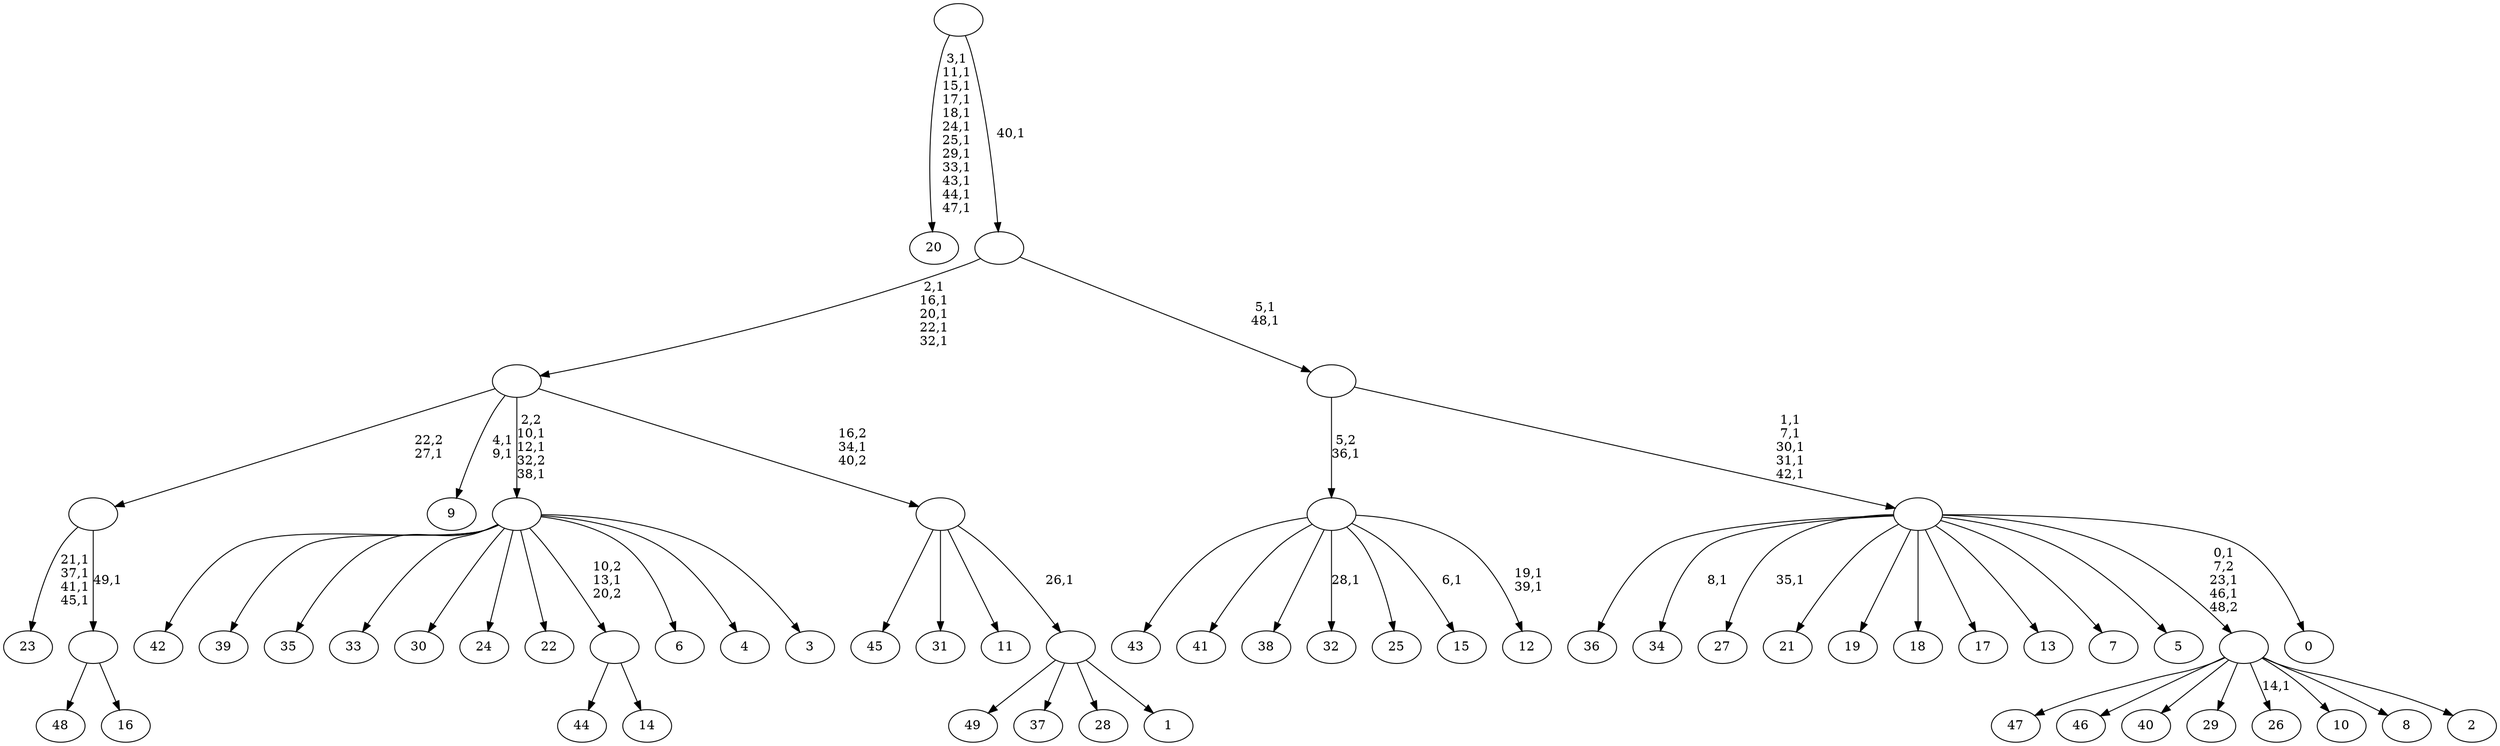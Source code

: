 digraph T {
	100 [label="49"]
	99 [label="48"]
	98 [label="47"]
	97 [label="46"]
	96 [label="45"]
	95 [label="44"]
	94 [label="43"]
	93 [label="42"]
	92 [label="41"]
	91 [label="40"]
	90 [label="39"]
	89 [label="38"]
	88 [label="37"]
	87 [label="36"]
	86 [label="35"]
	85 [label="34"]
	83 [label="33"]
	82 [label="32"]
	80 [label="31"]
	79 [label="30"]
	78 [label="29"]
	77 [label="28"]
	76 [label="27"]
	74 [label="26"]
	72 [label="25"]
	71 [label="24"]
	70 [label="23"]
	65 [label="22"]
	64 [label="21"]
	63 [label="20"]
	50 [label="19"]
	49 [label="18"]
	48 [label="17"]
	47 [label="16"]
	46 [label=""]
	45 [label=""]
	44 [label="15"]
	42 [label="14"]
	41 [label=""]
	40 [label="13"]
	39 [label="12"]
	36 [label=""]
	35 [label="11"]
	34 [label="10"]
	33 [label="9"]
	30 [label="8"]
	29 [label="7"]
	28 [label="6"]
	27 [label="5"]
	26 [label="4"]
	25 [label="3"]
	24 [label=""]
	21 [label="2"]
	20 [label=""]
	17 [label="1"]
	16 [label=""]
	15 [label=""]
	14 [label=""]
	9 [label="0"]
	8 [label=""]
	3 [label=""]
	1 [label=""]
	0 [label=""]
	46 -> 99 [label=""]
	46 -> 47 [label=""]
	45 -> 70 [label="21,1\n37,1\n41,1\n45,1"]
	45 -> 46 [label="49,1"]
	41 -> 95 [label=""]
	41 -> 42 [label=""]
	36 -> 39 [label="19,1\n39,1"]
	36 -> 44 [label="6,1"]
	36 -> 82 [label="28,1"]
	36 -> 94 [label=""]
	36 -> 92 [label=""]
	36 -> 89 [label=""]
	36 -> 72 [label=""]
	24 -> 93 [label=""]
	24 -> 90 [label=""]
	24 -> 86 [label=""]
	24 -> 83 [label=""]
	24 -> 79 [label=""]
	24 -> 71 [label=""]
	24 -> 65 [label=""]
	24 -> 41 [label="10,2\n13,1\n20,2"]
	24 -> 28 [label=""]
	24 -> 26 [label=""]
	24 -> 25 [label=""]
	20 -> 74 [label="14,1"]
	20 -> 98 [label=""]
	20 -> 97 [label=""]
	20 -> 91 [label=""]
	20 -> 78 [label=""]
	20 -> 34 [label=""]
	20 -> 30 [label=""]
	20 -> 21 [label=""]
	16 -> 100 [label=""]
	16 -> 88 [label=""]
	16 -> 77 [label=""]
	16 -> 17 [label=""]
	15 -> 96 [label=""]
	15 -> 80 [label=""]
	15 -> 35 [label=""]
	15 -> 16 [label="26,1"]
	14 -> 24 [label="2,2\n10,1\n12,1\n32,2\n38,1"]
	14 -> 33 [label="4,1\n9,1"]
	14 -> 45 [label="22,2\n27,1"]
	14 -> 15 [label="16,2\n34,1\n40,2"]
	8 -> 20 [label="0,1\n7,2\n23,1\n46,1\n48,2"]
	8 -> 76 [label="35,1"]
	8 -> 85 [label="8,1"]
	8 -> 87 [label=""]
	8 -> 64 [label=""]
	8 -> 50 [label=""]
	8 -> 49 [label=""]
	8 -> 48 [label=""]
	8 -> 40 [label=""]
	8 -> 29 [label=""]
	8 -> 27 [label=""]
	8 -> 9 [label=""]
	3 -> 8 [label="1,1\n7,1\n30,1\n31,1\n42,1"]
	3 -> 36 [label="5,2\n36,1"]
	1 -> 3 [label="5,1\n48,1"]
	1 -> 14 [label="2,1\n16,1\n20,1\n22,1\n32,1"]
	0 -> 63 [label="3,1\n11,1\n15,1\n17,1\n18,1\n24,1\n25,1\n29,1\n33,1\n43,1\n44,1\n47,1"]
	0 -> 1 [label="40,1"]
}
